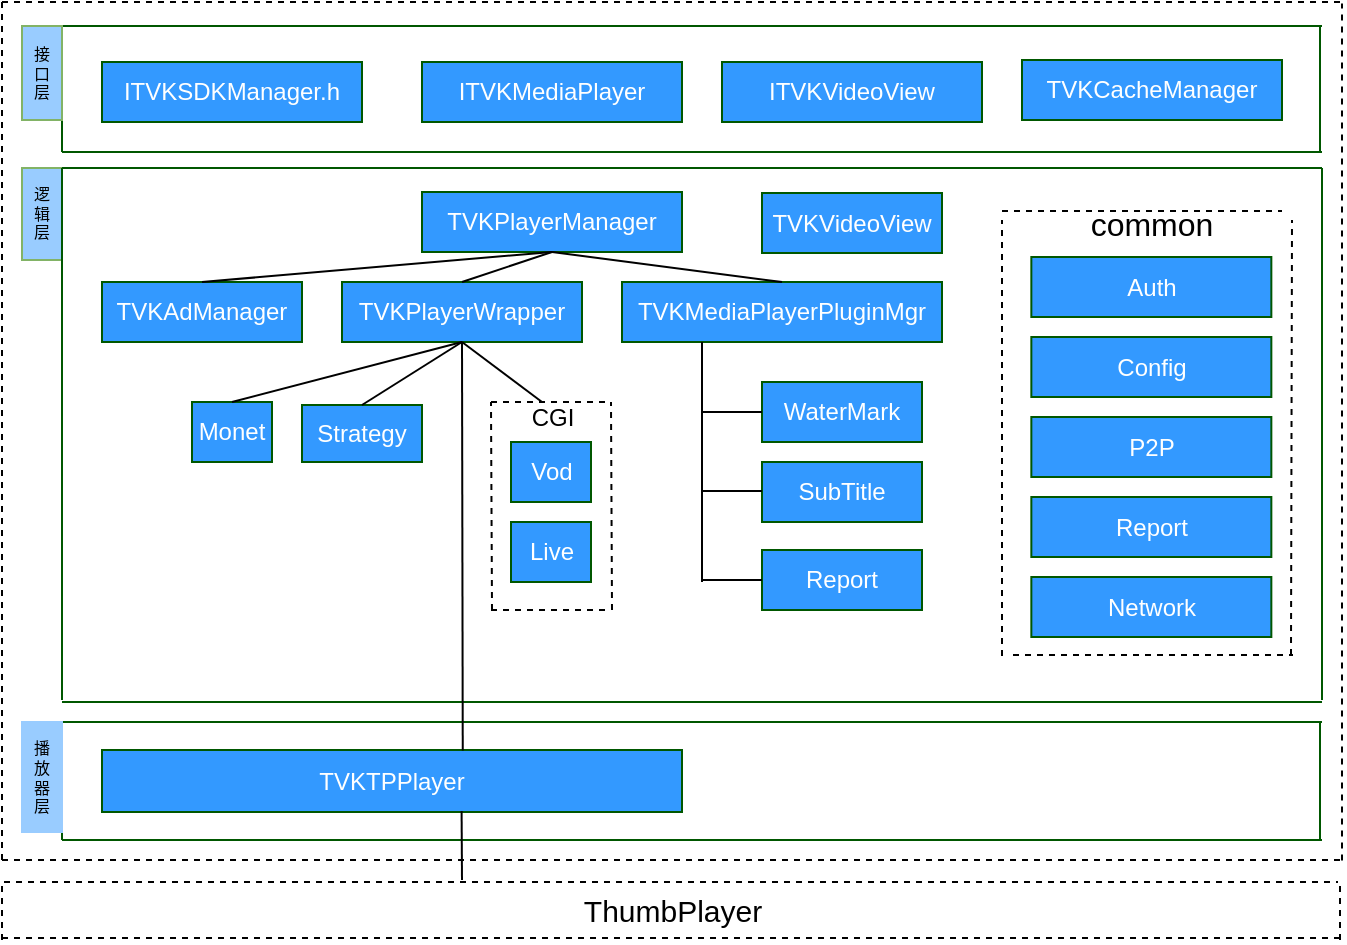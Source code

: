 <mxfile version="12.5.4" type="github">
  <diagram id="5SgpXtaOORwOQMKGahql" name="Page-1">
    <mxGraphModel dx="1520" dy="759" grid="1" gridSize="10" guides="1" tooltips="1" connect="1" arrows="1" fold="1" page="1" pageScale="1" pageWidth="827" pageHeight="1169" math="0" shadow="0">
      <root>
        <mxCell id="0"/>
        <mxCell id="1" parent="0"/>
        <mxCell id="lH6pC5l4A_aB-DxJ-hKT-2" value="ITVKSDKManager.h" style="rounded=0;whiteSpace=wrap;html=1;fillColor=#3399FF;strokeColor=#005700;fontColor=#ffffff;" parent="1" vertex="1">
          <mxGeometry x="100" y="251" width="130" height="30" as="geometry"/>
        </mxCell>
        <mxCell id="lH6pC5l4A_aB-DxJ-hKT-3" value="ITVKMediaPlayer" style="rounded=0;whiteSpace=wrap;html=1;fillColor=#3399FF;strokeColor=#005700;fontColor=#ffffff;" parent="1" vertex="1">
          <mxGeometry x="260" y="251" width="130" height="30" as="geometry"/>
        </mxCell>
        <mxCell id="lH6pC5l4A_aB-DxJ-hKT-6" value="ITVKVideoView" style="rounded=0;whiteSpace=wrap;html=1;fillColor=#3399FF;strokeColor=#005700;fontColor=#ffffff;" parent="1" vertex="1">
          <mxGeometry x="410" y="251" width="130" height="30" as="geometry"/>
        </mxCell>
        <mxCell id="lH6pC5l4A_aB-DxJ-hKT-15" value="" style="endArrow=none;html=1;fillColor=#008a00;strokeColor=#005700;" parent="1" edge="1">
          <mxGeometry width="50" height="50" relative="1" as="geometry">
            <mxPoint x="80" y="233" as="sourcePoint"/>
            <mxPoint x="710" y="233" as="targetPoint"/>
          </mxGeometry>
        </mxCell>
        <mxCell id="lH6pC5l4A_aB-DxJ-hKT-16" value="" style="endArrow=none;html=1;fillColor=#008a00;strokeColor=#005700;" parent="1" edge="1">
          <mxGeometry width="50" height="50" relative="1" as="geometry">
            <mxPoint x="80" y="296" as="sourcePoint"/>
            <mxPoint x="710" y="296" as="targetPoint"/>
          </mxGeometry>
        </mxCell>
        <mxCell id="lH6pC5l4A_aB-DxJ-hKT-18" value="" style="endArrow=none;html=1;fillColor=#008a00;strokeColor=#005700;exitX=1;exitY=1;exitDx=0;exitDy=0;" parent="1" source="lH6pC5l4A_aB-DxJ-hKT-7" edge="1">
          <mxGeometry width="50" height="50" relative="1" as="geometry">
            <mxPoint x="80" y="233" as="sourcePoint"/>
            <mxPoint x="80" y="296" as="targetPoint"/>
          </mxGeometry>
        </mxCell>
        <mxCell id="lH6pC5l4A_aB-DxJ-hKT-19" value="" style="endArrow=none;html=1;fillColor=#008a00;strokeColor=#005700;" parent="1" edge="1">
          <mxGeometry width="50" height="50" relative="1" as="geometry">
            <mxPoint x="709" y="233" as="sourcePoint"/>
            <mxPoint x="709" y="296" as="targetPoint"/>
          </mxGeometry>
        </mxCell>
        <mxCell id="lH6pC5l4A_aB-DxJ-hKT-22" value="TVKPlayerManager" style="rounded=0;whiteSpace=wrap;html=1;fillColor=#3399FF;strokeColor=#005700;fontColor=#ffffff;" parent="1" vertex="1">
          <mxGeometry x="260" y="316" width="130" height="30" as="geometry"/>
        </mxCell>
        <mxCell id="lH6pC5l4A_aB-DxJ-hKT-23" value="TVKVideoView" style="rounded=0;whiteSpace=wrap;html=1;fillColor=#3399FF;strokeColor=#005700;fontColor=#ffffff;" parent="1" vertex="1">
          <mxGeometry x="430" y="316.5" width="90" height="30" as="geometry"/>
        </mxCell>
        <mxCell id="lH6pC5l4A_aB-DxJ-hKT-24" value="逻&lt;br style=&quot;font-size: 8px;&quot;&gt;辑&lt;br style=&quot;font-size: 8px;&quot;&gt;层" style="text;html=1;strokeColor=#82b366;fillColor=#99CCFF;align=center;verticalAlign=middle;whiteSpace=wrap;rounded=0;fontSize=8;" parent="1" vertex="1">
          <mxGeometry x="60" y="304" width="20" height="46" as="geometry"/>
        </mxCell>
        <mxCell id="lH6pC5l4A_aB-DxJ-hKT-25" value="" style="endArrow=none;html=1;fillColor=#008a00;strokeColor=#005700;" parent="1" edge="1">
          <mxGeometry width="50" height="50" relative="1" as="geometry">
            <mxPoint x="80" y="304" as="sourcePoint"/>
            <mxPoint x="710" y="304" as="targetPoint"/>
          </mxGeometry>
        </mxCell>
        <mxCell id="lH6pC5l4A_aB-DxJ-hKT-26" value="" style="endArrow=none;html=1;fillColor=#008a00;strokeColor=#005700;" parent="1" edge="1">
          <mxGeometry width="50" height="50" relative="1" as="geometry">
            <mxPoint x="80" y="571" as="sourcePoint"/>
            <mxPoint x="710" y="571" as="targetPoint"/>
            <Array as="points">
              <mxPoint x="400" y="571"/>
            </Array>
          </mxGeometry>
        </mxCell>
        <mxCell id="lH6pC5l4A_aB-DxJ-hKT-27" value="" style="endArrow=none;html=1;fillColor=#008a00;strokeColor=#005700;" parent="1" edge="1">
          <mxGeometry width="50" height="50" relative="1" as="geometry">
            <mxPoint x="80" y="304" as="sourcePoint"/>
            <mxPoint x="80" y="570" as="targetPoint"/>
          </mxGeometry>
        </mxCell>
        <mxCell id="lH6pC5l4A_aB-DxJ-hKT-28" value="" style="endArrow=none;html=1;fillColor=#008a00;strokeColor=#005700;" parent="1" edge="1">
          <mxGeometry width="50" height="50" relative="1" as="geometry">
            <mxPoint x="710" y="304" as="sourcePoint"/>
            <mxPoint x="710" y="570" as="targetPoint"/>
          </mxGeometry>
        </mxCell>
        <mxCell id="lH6pC5l4A_aB-DxJ-hKT-29" value="common" style="text;html=1;strokeColor=none;fillColor=#ffffff;align=center;verticalAlign=middle;whiteSpace=wrap;rounded=0;fontSize=16;" parent="1" vertex="1">
          <mxGeometry x="599.67" y="321.5" width="50" height="20" as="geometry"/>
        </mxCell>
        <mxCell id="lH6pC5l4A_aB-DxJ-hKT-30" value="" style="endArrow=none;html=1;fillColor=#008a00;strokeColor=#005700;" parent="1" edge="1">
          <mxGeometry width="50" height="50" relative="1" as="geometry">
            <mxPoint x="80" y="581" as="sourcePoint"/>
            <mxPoint x="710" y="581" as="targetPoint"/>
            <Array as="points"/>
          </mxGeometry>
        </mxCell>
        <mxCell id="lH6pC5l4A_aB-DxJ-hKT-31" value="" style="endArrow=none;html=1;fillColor=#008a00;strokeColor=#005700;" parent="1" edge="1">
          <mxGeometry width="50" height="50" relative="1" as="geometry">
            <mxPoint x="80" y="640" as="sourcePoint"/>
            <mxPoint x="710" y="640" as="targetPoint"/>
            <Array as="points">
              <mxPoint x="420" y="640"/>
            </Array>
          </mxGeometry>
        </mxCell>
        <mxCell id="lH6pC5l4A_aB-DxJ-hKT-32" value="" style="endArrow=none;html=1;fillColor=#008a00;strokeColor=#005700;" parent="1" edge="1">
          <mxGeometry width="50" height="50" relative="1" as="geometry">
            <mxPoint x="80" y="640" as="sourcePoint"/>
            <mxPoint x="80" y="581" as="targetPoint"/>
            <Array as="points"/>
          </mxGeometry>
        </mxCell>
        <mxCell id="lH6pC5l4A_aB-DxJ-hKT-33" value="" style="endArrow=none;html=1;fillColor=#008a00;strokeColor=#005700;" parent="1" edge="1">
          <mxGeometry width="50" height="50" relative="1" as="geometry">
            <mxPoint x="709" y="640" as="sourcePoint"/>
            <mxPoint x="709" y="581" as="targetPoint"/>
            <Array as="points"/>
          </mxGeometry>
        </mxCell>
        <mxCell id="lH6pC5l4A_aB-DxJ-hKT-34" value="播&lt;br style=&quot;font-size: 8px;&quot;&gt;放&lt;br style=&quot;font-size: 8px;&quot;&gt;器&lt;br style=&quot;font-size: 8px;&quot;&gt;层" style="text;html=1;strokeColor=#99CCFF;fillColor=#99CCFF;align=center;verticalAlign=middle;whiteSpace=wrap;rounded=0;fontSize=8;" parent="1" vertex="1">
          <mxGeometry x="60" y="581" width="20" height="55" as="geometry"/>
        </mxCell>
        <mxCell id="lH6pC5l4A_aB-DxJ-hKT-35" value="TVKTPPlayer" style="rounded=0;whiteSpace=wrap;html=1;fillColor=#3399FF;strokeColor=#005700;fontColor=#ffffff;" parent="1" vertex="1">
          <mxGeometry x="100" y="595" width="290" height="31" as="geometry"/>
        </mxCell>
        <mxCell id="K4G-ELK_jZq98OKMqF1i-4" value="" style="endArrow=none;dashed=1;html=1;fontColor=#FFFFFF;" parent="1" edge="1">
          <mxGeometry width="50" height="50" relative="1" as="geometry">
            <mxPoint x="550" y="325.5" as="sourcePoint"/>
            <mxPoint x="690" y="325.5" as="targetPoint"/>
          </mxGeometry>
        </mxCell>
        <mxCell id="K4G-ELK_jZq98OKMqF1i-5" value="" style="endArrow=none;dashed=1;html=1;fontColor=#FFFFFF;" parent="1" edge="1">
          <mxGeometry width="50" height="50" relative="1" as="geometry">
            <mxPoint x="555.5" y="547.5" as="sourcePoint"/>
            <mxPoint x="695.5" y="547.5" as="targetPoint"/>
          </mxGeometry>
        </mxCell>
        <mxCell id="K4G-ELK_jZq98OKMqF1i-7" value="" style="endArrow=none;dashed=1;html=1;fontColor=#FFFFFF;" parent="1" edge="1">
          <mxGeometry width="50" height="50" relative="1" as="geometry">
            <mxPoint x="550" y="548" as="sourcePoint"/>
            <mxPoint x="550" y="330" as="targetPoint"/>
          </mxGeometry>
        </mxCell>
        <mxCell id="K4G-ELK_jZq98OKMqF1i-8" value="" style="endArrow=none;dashed=1;html=1;fontColor=#FFFFFF;" parent="1" edge="1">
          <mxGeometry width="50" height="50" relative="1" as="geometry">
            <mxPoint x="694.5" y="547.5" as="sourcePoint"/>
            <mxPoint x="695" y="330" as="targetPoint"/>
          </mxGeometry>
        </mxCell>
        <mxCell id="K4G-ELK_jZq98OKMqF1i-9" value="Auth" style="rounded=0;whiteSpace=wrap;html=1;fillColor=#3399FF;strokeColor=#005700;fontColor=#ffffff;" parent="1" vertex="1">
          <mxGeometry x="564.67" y="348.5" width="120" height="30" as="geometry"/>
        </mxCell>
        <mxCell id="K4G-ELK_jZq98OKMqF1i-10" value="Config" style="rounded=0;whiteSpace=wrap;html=1;fillColor=#3399FF;strokeColor=#005700;fontColor=#ffffff;" parent="1" vertex="1">
          <mxGeometry x="564.67" y="388.5" width="120" height="30" as="geometry"/>
        </mxCell>
        <mxCell id="K4G-ELK_jZq98OKMqF1i-11" value="P2P" style="rounded=0;whiteSpace=wrap;html=1;fillColor=#3399FF;strokeColor=#005700;fontColor=#ffffff;" parent="1" vertex="1">
          <mxGeometry x="564.67" y="428.5" width="120" height="30" as="geometry"/>
        </mxCell>
        <mxCell id="K4G-ELK_jZq98OKMqF1i-12" value="Report" style="rounded=0;whiteSpace=wrap;html=1;fillColor=#3399FF;strokeColor=#005700;fontColor=#ffffff;" parent="1" vertex="1">
          <mxGeometry x="564.67" y="468.5" width="120" height="30" as="geometry"/>
        </mxCell>
        <mxCell id="K4G-ELK_jZq98OKMqF1i-13" value="Network" style="rounded=0;whiteSpace=wrap;html=1;fillColor=#3399FF;strokeColor=#005700;fontColor=#ffffff;" parent="1" vertex="1">
          <mxGeometry x="564.67" y="508.5" width="120" height="30" as="geometry"/>
        </mxCell>
        <mxCell id="K4G-ELK_jZq98OKMqF1i-15" value="ThumbPlayer" style="text;strokeColor=none;fillColor=none;html=1;fontSize=15;fontStyle=0;verticalAlign=middle;align=center;" parent="1" vertex="1">
          <mxGeometry x="50" y="660" width="670" height="30" as="geometry"/>
        </mxCell>
        <mxCell id="K4G-ELK_jZq98OKMqF1i-16" value="" style="endArrow=none;dashed=1;html=1;fontColor=#FFFFFF;" parent="1" edge="1">
          <mxGeometry width="50" height="50" relative="1" as="geometry">
            <mxPoint x="50" y="650" as="sourcePoint"/>
            <mxPoint x="50" y="221" as="targetPoint"/>
          </mxGeometry>
        </mxCell>
        <mxCell id="K4G-ELK_jZq98OKMqF1i-17" value="" style="endArrow=none;dashed=1;html=1;fontColor=#FFFFFF;" parent="1" edge="1">
          <mxGeometry width="50" height="50" relative="1" as="geometry">
            <mxPoint x="720" y="650.25" as="sourcePoint"/>
            <mxPoint x="720" y="221.75" as="targetPoint"/>
          </mxGeometry>
        </mxCell>
        <mxCell id="K4G-ELK_jZq98OKMqF1i-18" value="" style="endArrow=none;dashed=1;html=1;fontColor=#33FF33;labelBackgroundColor=#33FF33;" parent="1" edge="1">
          <mxGeometry width="50" height="50" relative="1" as="geometry">
            <mxPoint x="50" y="221" as="sourcePoint"/>
            <mxPoint x="720" y="221" as="targetPoint"/>
          </mxGeometry>
        </mxCell>
        <mxCell id="K4G-ELK_jZq98OKMqF1i-19" value="" style="endArrow=none;dashed=1;html=1;fontColor=#FFFFFF;" parent="1" edge="1">
          <mxGeometry width="50" height="50" relative="1" as="geometry">
            <mxPoint x="50" y="689" as="sourcePoint"/>
            <mxPoint x="720" y="689" as="targetPoint"/>
          </mxGeometry>
        </mxCell>
        <mxCell id="lH6pC5l4A_aB-DxJ-hKT-7" value="接&lt;br style=&quot;font-size: 8px;&quot;&gt;口&lt;br style=&quot;font-size: 8px;&quot;&gt;层" style="text;html=1;strokeColor=#82b366;fillColor=#99CCFF;align=center;verticalAlign=middle;whiteSpace=wrap;rounded=0;fontSize=8;" parent="1" vertex="1">
          <mxGeometry x="60" y="233" width="20" height="47" as="geometry"/>
        </mxCell>
        <mxCell id="K4G-ELK_jZq98OKMqF1i-20" value="" style="endArrow=none;html=1;fillColor=#008a00;strokeColor=#005700;" parent="1" target="lH6pC5l4A_aB-DxJ-hKT-7" edge="1">
          <mxGeometry width="50" height="50" relative="1" as="geometry">
            <mxPoint x="80" y="233" as="sourcePoint"/>
            <mxPoint x="80" y="313" as="targetPoint"/>
          </mxGeometry>
        </mxCell>
        <mxCell id="K4G-ELK_jZq98OKMqF1i-22" value="TVKAdManager" style="rounded=0;whiteSpace=wrap;html=1;fillColor=#3399FF;strokeColor=#005700;fontColor=#ffffff;" parent="1" vertex="1">
          <mxGeometry x="100" y="361" width="100" height="30" as="geometry"/>
        </mxCell>
        <mxCell id="K4G-ELK_jZq98OKMqF1i-23" value="TVKPlayerWrapper" style="rounded=0;whiteSpace=wrap;html=1;fillColor=#3399FF;strokeColor=#005700;fontColor=#ffffff;" parent="1" vertex="1">
          <mxGeometry x="220" y="361" width="120" height="30" as="geometry"/>
        </mxCell>
        <mxCell id="K4G-ELK_jZq98OKMqF1i-24" value="TVKMediaPlayerPluginMgr" style="rounded=0;whiteSpace=wrap;html=1;fillColor=#3399FF;strokeColor=#005700;fontColor=#ffffff;" parent="1" vertex="1">
          <mxGeometry x="360" y="361" width="160" height="30" as="geometry"/>
        </mxCell>
        <mxCell id="K4G-ELK_jZq98OKMqF1i-25" style="edgeStyle=orthogonalEdgeStyle;rounded=0;orthogonalLoop=1;jettySize=auto;html=1;exitX=0.5;exitY=1;exitDx=0;exitDy=0;fontColor=#FFFFFF;" parent="1" source="K4G-ELK_jZq98OKMqF1i-23" target="K4G-ELK_jZq98OKMqF1i-23" edge="1">
          <mxGeometry relative="1" as="geometry"/>
        </mxCell>
        <mxCell id="K4G-ELK_jZq98OKMqF1i-26" value="" style="endArrow=none;html=1;fontColor=#FFFFFF;exitX=0.5;exitY=0;exitDx=0;exitDy=0;entryX=0.5;entryY=1;entryDx=0;entryDy=0;" parent="1" source="K4G-ELK_jZq98OKMqF1i-22" target="lH6pC5l4A_aB-DxJ-hKT-22" edge="1">
          <mxGeometry width="50" height="50" relative="1" as="geometry">
            <mxPoint x="160" y="486" as="sourcePoint"/>
            <mxPoint x="210" y="436" as="targetPoint"/>
          </mxGeometry>
        </mxCell>
        <mxCell id="K4G-ELK_jZq98OKMqF1i-27" value="" style="endArrow=none;html=1;fontColor=#FFFFFF;exitX=0.5;exitY=0;exitDx=0;exitDy=0;entryX=0.5;entryY=1;entryDx=0;entryDy=0;" parent="1" source="K4G-ELK_jZq98OKMqF1i-23" target="lH6pC5l4A_aB-DxJ-hKT-22" edge="1">
          <mxGeometry width="50" height="50" relative="1" as="geometry">
            <mxPoint x="290" y="376" as="sourcePoint"/>
            <mxPoint x="340" y="326" as="targetPoint"/>
          </mxGeometry>
        </mxCell>
        <mxCell id="K4G-ELK_jZq98OKMqF1i-28" value="" style="endArrow=none;html=1;fontColor=#FFFFFF;exitX=0.5;exitY=0;exitDx=0;exitDy=0;entryX=0.5;entryY=1;entryDx=0;entryDy=0;" parent="1" source="K4G-ELK_jZq98OKMqF1i-24" target="lH6pC5l4A_aB-DxJ-hKT-22" edge="1">
          <mxGeometry width="50" height="50" relative="1" as="geometry">
            <mxPoint x="440" y="376" as="sourcePoint"/>
            <mxPoint x="490" y="326" as="targetPoint"/>
          </mxGeometry>
        </mxCell>
        <mxCell id="K4G-ELK_jZq98OKMqF1i-29" value="Strategy" style="rounded=0;whiteSpace=wrap;html=1;fillColor=#3399FF;strokeColor=#005700;fontColor=#ffffff;gradientColor=none;" parent="1" vertex="1">
          <mxGeometry x="200" y="422.5" width="60" height="28.5" as="geometry"/>
        </mxCell>
        <mxCell id="K4G-ELK_jZq98OKMqF1i-32" value="" style="endArrow=none;html=1;fontColor=#FFFFFF;exitX=0.5;exitY=0;exitDx=0;exitDy=0;entryX=0.5;entryY=1;entryDx=0;entryDy=0;" parent="1" source="K4G-ELK_jZq98OKMqF1i-29" target="K4G-ELK_jZq98OKMqF1i-23" edge="1">
          <mxGeometry width="50" height="50" relative="1" as="geometry">
            <mxPoint x="100" y="511" as="sourcePoint"/>
            <mxPoint x="145" y="481" as="targetPoint"/>
            <Array as="points"/>
          </mxGeometry>
        </mxCell>
        <mxCell id="K4G-ELK_jZq98OKMqF1i-33" value="" style="endArrow=none;html=1;fontColor=#FFFFFF;entryX=0.5;entryY=1;entryDx=0;entryDy=0;" parent="1" target="K4G-ELK_jZq98OKMqF1i-23" edge="1">
          <mxGeometry width="50" height="50" relative="1" as="geometry">
            <mxPoint x="320" y="421" as="sourcePoint"/>
            <mxPoint x="155" y="491" as="targetPoint"/>
            <Array as="points"/>
          </mxGeometry>
        </mxCell>
        <mxCell id="K4G-ELK_jZq98OKMqF1i-35" value="CGI" style="text;strokeColor=none;fillColor=none;html=1;fontSize=12;fontStyle=0;verticalAlign=middle;align=center;" parent="1" vertex="1">
          <mxGeometry x="311.75" y="421" width="25.5" height="16" as="geometry"/>
        </mxCell>
        <mxCell id="K4G-ELK_jZq98OKMqF1i-36" value="Vod" style="rounded=0;whiteSpace=wrap;html=1;fillColor=#3399FF;strokeColor=#005700;fontColor=#ffffff;" parent="1" vertex="1">
          <mxGeometry x="304.5" y="441" width="40" height="30" as="geometry"/>
        </mxCell>
        <mxCell id="K4G-ELK_jZq98OKMqF1i-37" value="Live" style="rounded=0;whiteSpace=wrap;html=1;fillColor=#3399FF;strokeColor=#005700;fontColor=#ffffff;" parent="1" vertex="1">
          <mxGeometry x="304.5" y="481" width="40" height="30" as="geometry"/>
        </mxCell>
        <mxCell id="K4G-ELK_jZq98OKMqF1i-38" value="" style="endArrow=none;dashed=1;html=1;fontSize=14;fontColor=#FFFFFF;" parent="1" edge="1">
          <mxGeometry width="50" height="50" relative="1" as="geometry">
            <mxPoint x="295" y="525" as="sourcePoint"/>
            <mxPoint x="294.5" y="421" as="targetPoint"/>
          </mxGeometry>
        </mxCell>
        <mxCell id="K4G-ELK_jZq98OKMqF1i-39" value="" style="endArrow=none;dashed=1;html=1;fontSize=14;fontColor=#FFFFFF;" parent="1" edge="1">
          <mxGeometry width="50" height="50" relative="1" as="geometry">
            <mxPoint x="355" y="525" as="sourcePoint"/>
            <mxPoint x="354.5" y="421" as="targetPoint"/>
          </mxGeometry>
        </mxCell>
        <mxCell id="K4G-ELK_jZq98OKMqF1i-40" value="" style="endArrow=none;dashed=1;html=1;fontSize=14;fontColor=#FFFFFF;" parent="1" edge="1">
          <mxGeometry width="50" height="50" relative="1" as="geometry">
            <mxPoint x="294.5" y="525" as="sourcePoint"/>
            <mxPoint x="354.5" y="525" as="targetPoint"/>
          </mxGeometry>
        </mxCell>
        <mxCell id="K4G-ELK_jZq98OKMqF1i-41" value="" style="endArrow=none;dashed=1;html=1;fontSize=14;fontColor=#FFFFFF;" parent="1" edge="1">
          <mxGeometry width="50" height="50" relative="1" as="geometry">
            <mxPoint x="294.5" y="421" as="sourcePoint"/>
            <mxPoint x="354.5" y="421" as="targetPoint"/>
          </mxGeometry>
        </mxCell>
        <mxCell id="K4G-ELK_jZq98OKMqF1i-42" value="WaterMark" style="rounded=0;whiteSpace=wrap;html=1;fillColor=#3399FF;strokeColor=#005700;fontColor=#ffffff;" parent="1" vertex="1">
          <mxGeometry x="430" y="411" width="80" height="30" as="geometry"/>
        </mxCell>
        <mxCell id="K4G-ELK_jZq98OKMqF1i-43" value="SubTitle" style="rounded=0;whiteSpace=wrap;html=1;fillColor=#3399FF;strokeColor=#005700;fontColor=#ffffff;" parent="1" vertex="1">
          <mxGeometry x="430" y="451" width="80" height="30" as="geometry"/>
        </mxCell>
        <mxCell id="K4G-ELK_jZq98OKMqF1i-44" value="Report" style="rounded=0;whiteSpace=wrap;html=1;fillColor=#3399FF;strokeColor=#005700;fontColor=#ffffff;" parent="1" vertex="1">
          <mxGeometry x="430" y="495" width="80" height="30" as="geometry"/>
        </mxCell>
        <mxCell id="K4G-ELK_jZq98OKMqF1i-45" value="" style="endArrow=none;html=1;fontColor=#FFFFFF;entryX=0.25;entryY=1;entryDx=0;entryDy=0;" parent="1" target="K4G-ELK_jZq98OKMqF1i-24" edge="1">
          <mxGeometry width="50" height="50" relative="1" as="geometry">
            <mxPoint x="400" y="511" as="sourcePoint"/>
            <mxPoint x="335" y="341" as="targetPoint"/>
          </mxGeometry>
        </mxCell>
        <mxCell id="K4G-ELK_jZq98OKMqF1i-49" value="" style="endArrow=none;html=1;fontColor=#FFFFFF;entryX=0;entryY=0.5;entryDx=0;entryDy=0;" parent="1" target="K4G-ELK_jZq98OKMqF1i-42" edge="1">
          <mxGeometry width="50" height="50" relative="1" as="geometry">
            <mxPoint x="400" y="426" as="sourcePoint"/>
            <mxPoint x="290" y="401" as="targetPoint"/>
            <Array as="points"/>
          </mxGeometry>
        </mxCell>
        <mxCell id="K4G-ELK_jZq98OKMqF1i-50" value="" style="endArrow=none;html=1;fontColor=#FFFFFF;entryX=0;entryY=0.5;entryDx=0;entryDy=0;" parent="1" edge="1">
          <mxGeometry width="50" height="50" relative="1" as="geometry">
            <mxPoint x="400" y="465.5" as="sourcePoint"/>
            <mxPoint x="430" y="465.5" as="targetPoint"/>
            <Array as="points"/>
          </mxGeometry>
        </mxCell>
        <mxCell id="K4G-ELK_jZq98OKMqF1i-51" value="" style="endArrow=none;html=1;fontColor=#FFFFFF;entryX=0;entryY=0.5;entryDx=0;entryDy=0;" parent="1" target="K4G-ELK_jZq98OKMqF1i-44" edge="1">
          <mxGeometry width="50" height="50" relative="1" as="geometry">
            <mxPoint x="400" y="510" as="sourcePoint"/>
            <mxPoint x="420" y="505.5" as="targetPoint"/>
            <Array as="points"/>
          </mxGeometry>
        </mxCell>
        <mxCell id="K4G-ELK_jZq98OKMqF1i-52" value="" style="endArrow=none;html=1;fontColor=#FFFFFF;exitX=0.622;exitY=0.009;exitDx=0;exitDy=0;exitPerimeter=0;entryX=0.5;entryY=1;entryDx=0;entryDy=0;" parent="1" source="lH6pC5l4A_aB-DxJ-hKT-35" target="K4G-ELK_jZq98OKMqF1i-23" edge="1">
          <mxGeometry width="50" height="50" relative="1" as="geometry">
            <mxPoint x="280" y="650" as="sourcePoint"/>
            <mxPoint x="280" y="420" as="targetPoint"/>
            <Array as="points"/>
          </mxGeometry>
        </mxCell>
        <mxCell id="K4G-ELK_jZq98OKMqF1i-53" value="" style="endArrow=none;dashed=1;html=1;fontColor=#FFFFFF;" parent="1" edge="1">
          <mxGeometry width="50" height="50" relative="1" as="geometry">
            <mxPoint x="51" y="661" as="sourcePoint"/>
            <mxPoint x="718" y="661" as="targetPoint"/>
          </mxGeometry>
        </mxCell>
        <mxCell id="K4G-ELK_jZq98OKMqF1i-54" value="" style="endArrow=none;dashed=1;html=1;fontColor=#FFFFFF;" parent="1" edge="1">
          <mxGeometry width="50" height="50" relative="1" as="geometry">
            <mxPoint x="50" y="650" as="sourcePoint"/>
            <mxPoint x="720" y="650" as="targetPoint"/>
          </mxGeometry>
        </mxCell>
        <mxCell id="K4G-ELK_jZq98OKMqF1i-55" value="" style="endArrow=none;dashed=1;html=1;fontSize=14;fontColor=#FFFFFF;" parent="1" edge="1">
          <mxGeometry width="50" height="50" relative="1" as="geometry">
            <mxPoint x="50" y="690" as="sourcePoint"/>
            <mxPoint x="50" y="662" as="targetPoint"/>
          </mxGeometry>
        </mxCell>
        <mxCell id="K4G-ELK_jZq98OKMqF1i-56" value="" style="endArrow=none;dashed=1;html=1;fontSize=14;fontColor=#FFFFFF;" parent="1" edge="1">
          <mxGeometry width="50" height="50" relative="1" as="geometry">
            <mxPoint x="719" y="690" as="sourcePoint"/>
            <mxPoint x="719" y="662.5" as="targetPoint"/>
          </mxGeometry>
        </mxCell>
        <mxCell id="K4G-ELK_jZq98OKMqF1i-57" value="" style="endArrow=none;html=1;fontColor=#FFFFFF;entryX=0.62;entryY=0.986;entryDx=0;entryDy=0;entryPerimeter=0;" parent="1" target="lH6pC5l4A_aB-DxJ-hKT-35" edge="1">
          <mxGeometry width="50" height="50" relative="1" as="geometry">
            <mxPoint x="280" y="660" as="sourcePoint"/>
            <mxPoint x="280" y="660" as="targetPoint"/>
            <Array as="points"/>
          </mxGeometry>
        </mxCell>
        <mxCell id="8d7AFh-PUjknXLKJr_un-1" value="Monet" style="rounded=0;whiteSpace=wrap;html=1;fillColor=#3399FF;strokeColor=#005700;fontColor=#ffffff;" parent="1" vertex="1">
          <mxGeometry x="145" y="421" width="40" height="30" as="geometry"/>
        </mxCell>
        <mxCell id="8d7AFh-PUjknXLKJr_un-2" value="" style="endArrow=none;html=1;fontColor=#FFFFFF;exitX=0.5;exitY=0;exitDx=0;exitDy=0;" parent="1" source="8d7AFh-PUjknXLKJr_un-1" edge="1">
          <mxGeometry width="50" height="50" relative="1" as="geometry">
            <mxPoint x="230" y="421.5" as="sourcePoint"/>
            <mxPoint x="280" y="391" as="targetPoint"/>
            <Array as="points"/>
          </mxGeometry>
        </mxCell>
        <mxCell id="8d7AFh-PUjknXLKJr_un-3" value="&lt;span&gt;TVKCacheManager&lt;/span&gt;" style="rounded=0;whiteSpace=wrap;html=1;fillColor=#3399FF;strokeColor=#005700;fontColor=#ffffff;" parent="1" vertex="1">
          <mxGeometry x="560" y="250" width="130" height="30" as="geometry"/>
        </mxCell>
      </root>
    </mxGraphModel>
  </diagram>
</mxfile>
